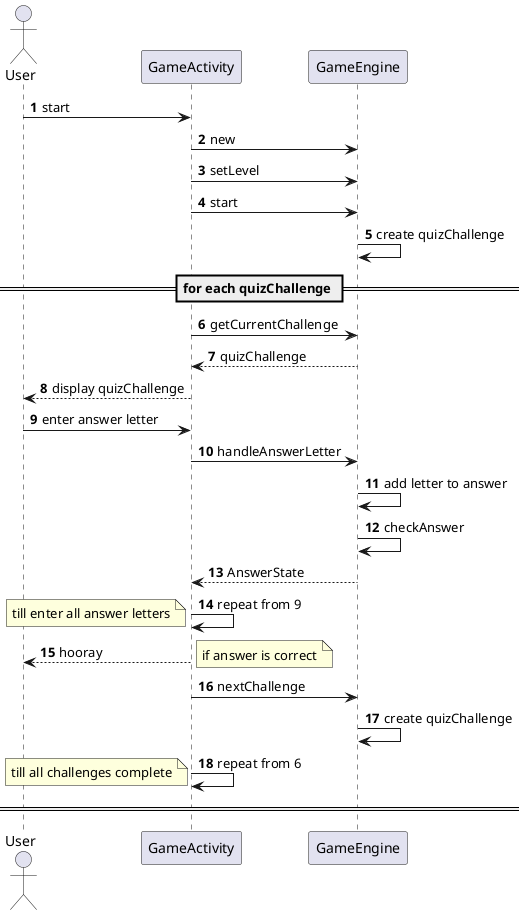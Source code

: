 @startuml
autonumber

actor User
participant GameActivity
participant GameEngine

User -> GameActivity: start

GameActivity -> GameEngine: new
GameActivity -> GameEngine: setLevel
GameActivity -> GameEngine: start
GameEngine -> GameEngine: create quizChallenge

== for each quizChallenge ==
GameActivity -> GameEngine: getCurrentChallenge
GameEngine --> GameActivity: quizChallenge

GameActivity --> User: display quizChallenge

User -> GameActivity: enter answer letter
GameActivity -> GameEngine: handleAnswerLetter
GameEngine -> GameEngine: add letter to answer
GameEngine -> GameEngine: checkAnswer
GameEngine --> GameActivity: AnswerState
GameActivity -> GameActivity: repeat from 9
note left: till enter all answer letters

GameActivity --> User: hooray
note right: if answer is correct

GameActivity -> GameEngine: nextChallenge
GameEngine -> GameEngine: create quizChallenge
GameActivity -> GameActivity: repeat from 6
note left: till all challenges complete
== ==

@enduml
